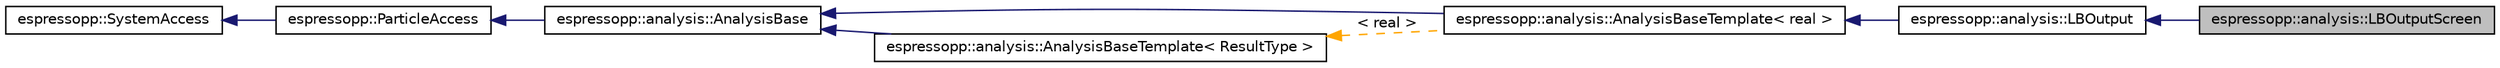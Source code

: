 digraph G
{
  edge [fontname="Helvetica",fontsize="10",labelfontname="Helvetica",labelfontsize="10"];
  node [fontname="Helvetica",fontsize="10",shape=record];
  rankdir="LR";
  Node1 [label="espressopp::analysis::LBOutputScreen",height=0.2,width=0.4,color="black", fillcolor="grey75", style="filled" fontcolor="black"];
  Node2 -> Node1 [dir="back",color="midnightblue",fontsize="10",style="solid",fontname="Helvetica"];
  Node2 [label="espressopp::analysis::LBOutput",height=0.2,width=0.4,color="black", fillcolor="white", style="filled",URL="$classespressopp_1_1analysis_1_1LBOutput.html",tooltip="Abstract base class for arbitrary output from LB simulations."];
  Node3 -> Node2 [dir="back",color="midnightblue",fontsize="10",style="solid",fontname="Helvetica"];
  Node3 [label="espressopp::analysis::AnalysisBaseTemplate\< real \>",height=0.2,width=0.4,color="black", fillcolor="white", style="filled",URL="$classespressopp_1_1analysis_1_1AnalysisBaseTemplate.html"];
  Node4 -> Node3 [dir="back",color="midnightblue",fontsize="10",style="solid",fontname="Helvetica"];
  Node4 [label="espressopp::analysis::AnalysisBase",height=0.2,width=0.4,color="black", fillcolor="white", style="filled",URL="$classespressopp_1_1analysis_1_1AnalysisBase.html",tooltip="All quantities to be measured derive from this abstract base class and the corresponding template..."];
  Node5 -> Node4 [dir="back",color="midnightblue",fontsize="10",style="solid",fontname="Helvetica"];
  Node5 [label="espressopp::ParticleAccess",height=0.2,width=0.4,color="black", fillcolor="white", style="filled",URL="$classespressopp_1_1ParticleAccess.html"];
  Node6 -> Node5 [dir="back",color="midnightblue",fontsize="10",style="solid",fontname="Helvetica"];
  Node6 [label="espressopp::SystemAccess",height=0.2,width=0.4,color="black", fillcolor="white", style="filled",URL="$classespressopp_1_1SystemAccess.html",tooltip="Common base class for all classes that need access to the system."];
  Node7 -> Node3 [dir="back",color="orange",fontsize="10",style="dashed",label=" \< real \>" ,fontname="Helvetica"];
  Node7 [label="espressopp::analysis::AnalysisBaseTemplate\< ResultType \>",height=0.2,width=0.4,color="black", fillcolor="white", style="filled",URL="$classespressopp_1_1analysis_1_1AnalysisBaseTemplate.html"];
  Node4 -> Node7 [dir="back",color="midnightblue",fontsize="10",style="solid",fontname="Helvetica"];
}
